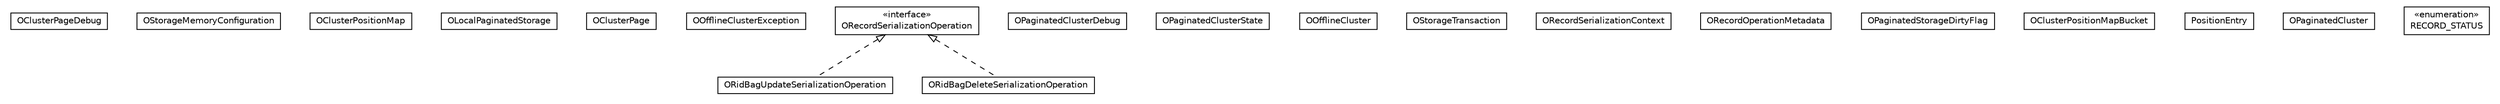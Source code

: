 #!/usr/local/bin/dot
#
# Class diagram 
# Generated by UMLGraph version R5_6-24-gf6e263 (http://www.umlgraph.org/)
#

digraph G {
	edge [fontname="Helvetica",fontsize=10,labelfontname="Helvetica",labelfontsize=10];
	node [fontname="Helvetica",fontsize=10,shape=plaintext];
	nodesep=0.25;
	ranksep=0.5;
	// com.orientechnologies.orient.core.storage.impl.local.paginated.OClusterPageDebug
	c192049 [label=<<table title="com.orientechnologies.orient.core.storage.impl.local.paginated.OClusterPageDebug" border="0" cellborder="1" cellspacing="0" cellpadding="2" port="p" href="./OClusterPageDebug.html">
		<tr><td><table border="0" cellspacing="0" cellpadding="1">
<tr><td align="center" balign="center"> OClusterPageDebug </td></tr>
		</table></td></tr>
		</table>>, URL="./OClusterPageDebug.html", fontname="Helvetica", fontcolor="black", fontsize=10.0];
	// com.orientechnologies.orient.core.storage.impl.local.paginated.OStorageMemoryConfiguration
	c192050 [label=<<table title="com.orientechnologies.orient.core.storage.impl.local.paginated.OStorageMemoryConfiguration" border="0" cellborder="1" cellspacing="0" cellpadding="2" port="p" href="./OStorageMemoryConfiguration.html">
		<tr><td><table border="0" cellspacing="0" cellpadding="1">
<tr><td align="center" balign="center"> OStorageMemoryConfiguration </td></tr>
		</table></td></tr>
		</table>>, URL="./OStorageMemoryConfiguration.html", fontname="Helvetica", fontcolor="black", fontsize=10.0];
	// com.orientechnologies.orient.core.storage.impl.local.paginated.OClusterPositionMap
	c192051 [label=<<table title="com.orientechnologies.orient.core.storage.impl.local.paginated.OClusterPositionMap" border="0" cellborder="1" cellspacing="0" cellpadding="2" port="p" href="./OClusterPositionMap.html">
		<tr><td><table border="0" cellspacing="0" cellpadding="1">
<tr><td align="center" balign="center"> OClusterPositionMap </td></tr>
		</table></td></tr>
		</table>>, URL="./OClusterPositionMap.html", fontname="Helvetica", fontcolor="black", fontsize=10.0];
	// com.orientechnologies.orient.core.storage.impl.local.paginated.OLocalPaginatedStorage
	c192052 [label=<<table title="com.orientechnologies.orient.core.storage.impl.local.paginated.OLocalPaginatedStorage" border="0" cellborder="1" cellspacing="0" cellpadding="2" port="p" href="./OLocalPaginatedStorage.html">
		<tr><td><table border="0" cellspacing="0" cellpadding="1">
<tr><td align="center" balign="center"> OLocalPaginatedStorage </td></tr>
		</table></td></tr>
		</table>>, URL="./OLocalPaginatedStorage.html", fontname="Helvetica", fontcolor="black", fontsize=10.0];
	// com.orientechnologies.orient.core.storage.impl.local.paginated.OClusterPage
	c192053 [label=<<table title="com.orientechnologies.orient.core.storage.impl.local.paginated.OClusterPage" border="0" cellborder="1" cellspacing="0" cellpadding="2" port="p" href="./OClusterPage.html">
		<tr><td><table border="0" cellspacing="0" cellpadding="1">
<tr><td align="center" balign="center"> OClusterPage </td></tr>
		</table></td></tr>
		</table>>, URL="./OClusterPage.html", fontname="Helvetica", fontcolor="black", fontsize=10.0];
	// com.orientechnologies.orient.core.storage.impl.local.paginated.OOfflineClusterException
	c192054 [label=<<table title="com.orientechnologies.orient.core.storage.impl.local.paginated.OOfflineClusterException" border="0" cellborder="1" cellspacing="0" cellpadding="2" port="p" href="./OOfflineClusterException.html">
		<tr><td><table border="0" cellspacing="0" cellpadding="1">
<tr><td align="center" balign="center"> OOfflineClusterException </td></tr>
		</table></td></tr>
		</table>>, URL="./OOfflineClusterException.html", fontname="Helvetica", fontcolor="black", fontsize=10.0];
	// com.orientechnologies.orient.core.storage.impl.local.paginated.ORidBagUpdateSerializationOperation
	c192055 [label=<<table title="com.orientechnologies.orient.core.storage.impl.local.paginated.ORidBagUpdateSerializationOperation" border="0" cellborder="1" cellspacing="0" cellpadding="2" port="p" href="./ORidBagUpdateSerializationOperation.html">
		<tr><td><table border="0" cellspacing="0" cellpadding="1">
<tr><td align="center" balign="center"> ORidBagUpdateSerializationOperation </td></tr>
		</table></td></tr>
		</table>>, URL="./ORidBagUpdateSerializationOperation.html", fontname="Helvetica", fontcolor="black", fontsize=10.0];
	// com.orientechnologies.orient.core.storage.impl.local.paginated.OPaginatedClusterDebug
	c192056 [label=<<table title="com.orientechnologies.orient.core.storage.impl.local.paginated.OPaginatedClusterDebug" border="0" cellborder="1" cellspacing="0" cellpadding="2" port="p" href="./OPaginatedClusterDebug.html">
		<tr><td><table border="0" cellspacing="0" cellpadding="1">
<tr><td align="center" balign="center"> OPaginatedClusterDebug </td></tr>
		</table></td></tr>
		</table>>, URL="./OPaginatedClusterDebug.html", fontname="Helvetica", fontcolor="black", fontsize=10.0];
	// com.orientechnologies.orient.core.storage.impl.local.paginated.OPaginatedClusterState
	c192057 [label=<<table title="com.orientechnologies.orient.core.storage.impl.local.paginated.OPaginatedClusterState" border="0" cellborder="1" cellspacing="0" cellpadding="2" port="p" href="./OPaginatedClusterState.html">
		<tr><td><table border="0" cellspacing="0" cellpadding="1">
<tr><td align="center" balign="center"> OPaginatedClusterState </td></tr>
		</table></td></tr>
		</table>>, URL="./OPaginatedClusterState.html", fontname="Helvetica", fontcolor="black", fontsize=10.0];
	// com.orientechnologies.orient.core.storage.impl.local.paginated.OOfflineCluster
	c192058 [label=<<table title="com.orientechnologies.orient.core.storage.impl.local.paginated.OOfflineCluster" border="0" cellborder="1" cellspacing="0" cellpadding="2" port="p" href="./OOfflineCluster.html">
		<tr><td><table border="0" cellspacing="0" cellpadding="1">
<tr><td align="center" balign="center"> OOfflineCluster </td></tr>
		</table></td></tr>
		</table>>, URL="./OOfflineCluster.html", fontname="Helvetica", fontcolor="black", fontsize=10.0];
	// com.orientechnologies.orient.core.storage.impl.local.paginated.OStorageTransaction
	c192059 [label=<<table title="com.orientechnologies.orient.core.storage.impl.local.paginated.OStorageTransaction" border="0" cellborder="1" cellspacing="0" cellpadding="2" port="p" href="./OStorageTransaction.html">
		<tr><td><table border="0" cellspacing="0" cellpadding="1">
<tr><td align="center" balign="center"> OStorageTransaction </td></tr>
		</table></td></tr>
		</table>>, URL="./OStorageTransaction.html", fontname="Helvetica", fontcolor="black", fontsize=10.0];
	// com.orientechnologies.orient.core.storage.impl.local.paginated.ORecordSerializationOperation
	c192060 [label=<<table title="com.orientechnologies.orient.core.storage.impl.local.paginated.ORecordSerializationOperation" border="0" cellborder="1" cellspacing="0" cellpadding="2" port="p" href="./ORecordSerializationOperation.html">
		<tr><td><table border="0" cellspacing="0" cellpadding="1">
<tr><td align="center" balign="center"> &#171;interface&#187; </td></tr>
<tr><td align="center" balign="center"> ORecordSerializationOperation </td></tr>
		</table></td></tr>
		</table>>, URL="./ORecordSerializationOperation.html", fontname="Helvetica", fontcolor="black", fontsize=10.0];
	// com.orientechnologies.orient.core.storage.impl.local.paginated.ORecordSerializationContext
	c192061 [label=<<table title="com.orientechnologies.orient.core.storage.impl.local.paginated.ORecordSerializationContext" border="0" cellborder="1" cellspacing="0" cellpadding="2" port="p" href="./ORecordSerializationContext.html">
		<tr><td><table border="0" cellspacing="0" cellpadding="1">
<tr><td align="center" balign="center"> ORecordSerializationContext </td></tr>
		</table></td></tr>
		</table>>, URL="./ORecordSerializationContext.html", fontname="Helvetica", fontcolor="black", fontsize=10.0];
	// com.orientechnologies.orient.core.storage.impl.local.paginated.ORidBagDeleteSerializationOperation
	c192062 [label=<<table title="com.orientechnologies.orient.core.storage.impl.local.paginated.ORidBagDeleteSerializationOperation" border="0" cellborder="1" cellspacing="0" cellpadding="2" port="p" href="./ORidBagDeleteSerializationOperation.html">
		<tr><td><table border="0" cellspacing="0" cellpadding="1">
<tr><td align="center" balign="center"> ORidBagDeleteSerializationOperation </td></tr>
		</table></td></tr>
		</table>>, URL="./ORidBagDeleteSerializationOperation.html", fontname="Helvetica", fontcolor="black", fontsize=10.0];
	// com.orientechnologies.orient.core.storage.impl.local.paginated.ORecordOperationMetadata
	c192063 [label=<<table title="com.orientechnologies.orient.core.storage.impl.local.paginated.ORecordOperationMetadata" border="0" cellborder="1" cellspacing="0" cellpadding="2" port="p" href="./ORecordOperationMetadata.html">
		<tr><td><table border="0" cellspacing="0" cellpadding="1">
<tr><td align="center" balign="center"> ORecordOperationMetadata </td></tr>
		</table></td></tr>
		</table>>, URL="./ORecordOperationMetadata.html", fontname="Helvetica", fontcolor="black", fontsize=10.0];
	// com.orientechnologies.orient.core.storage.impl.local.paginated.OPaginatedStorageDirtyFlag
	c192064 [label=<<table title="com.orientechnologies.orient.core.storage.impl.local.paginated.OPaginatedStorageDirtyFlag" border="0" cellborder="1" cellspacing="0" cellpadding="2" port="p" href="./OPaginatedStorageDirtyFlag.html">
		<tr><td><table border="0" cellspacing="0" cellpadding="1">
<tr><td align="center" balign="center"> OPaginatedStorageDirtyFlag </td></tr>
		</table></td></tr>
		</table>>, URL="./OPaginatedStorageDirtyFlag.html", fontname="Helvetica", fontcolor="black", fontsize=10.0];
	// com.orientechnologies.orient.core.storage.impl.local.paginated.OClusterPositionMapBucket
	c192065 [label=<<table title="com.orientechnologies.orient.core.storage.impl.local.paginated.OClusterPositionMapBucket" border="0" cellborder="1" cellspacing="0" cellpadding="2" port="p" href="./OClusterPositionMapBucket.html">
		<tr><td><table border="0" cellspacing="0" cellpadding="1">
<tr><td align="center" balign="center"> OClusterPositionMapBucket </td></tr>
		</table></td></tr>
		</table>>, URL="./OClusterPositionMapBucket.html", fontname="Helvetica", fontcolor="black", fontsize=10.0];
	// com.orientechnologies.orient.core.storage.impl.local.paginated.OClusterPositionMapBucket.PositionEntry
	c192066 [label=<<table title="com.orientechnologies.orient.core.storage.impl.local.paginated.OClusterPositionMapBucket.PositionEntry" border="0" cellborder="1" cellspacing="0" cellpadding="2" port="p" href="./OClusterPositionMapBucket.PositionEntry.html">
		<tr><td><table border="0" cellspacing="0" cellpadding="1">
<tr><td align="center" balign="center"> PositionEntry </td></tr>
		</table></td></tr>
		</table>>, URL="./OClusterPositionMapBucket.PositionEntry.html", fontname="Helvetica", fontcolor="black", fontsize=10.0];
	// com.orientechnologies.orient.core.storage.impl.local.paginated.OPaginatedCluster
	c192067 [label=<<table title="com.orientechnologies.orient.core.storage.impl.local.paginated.OPaginatedCluster" border="0" cellborder="1" cellspacing="0" cellpadding="2" port="p" href="./OPaginatedCluster.html">
		<tr><td><table border="0" cellspacing="0" cellpadding="1">
<tr><td align="center" balign="center"> OPaginatedCluster </td></tr>
		</table></td></tr>
		</table>>, URL="./OPaginatedCluster.html", fontname="Helvetica", fontcolor="black", fontsize=10.0];
	// com.orientechnologies.orient.core.storage.impl.local.paginated.OPaginatedCluster.RECORD_STATUS
	c192068 [label=<<table title="com.orientechnologies.orient.core.storage.impl.local.paginated.OPaginatedCluster.RECORD_STATUS" border="0" cellborder="1" cellspacing="0" cellpadding="2" port="p" href="./OPaginatedCluster.RECORD_STATUS.html">
		<tr><td><table border="0" cellspacing="0" cellpadding="1">
<tr><td align="center" balign="center"> &#171;enumeration&#187; </td></tr>
<tr><td align="center" balign="center"> RECORD_STATUS </td></tr>
		</table></td></tr>
		</table>>, URL="./OPaginatedCluster.RECORD_STATUS.html", fontname="Helvetica", fontcolor="black", fontsize=10.0];
	//com.orientechnologies.orient.core.storage.impl.local.paginated.ORidBagUpdateSerializationOperation implements com.orientechnologies.orient.core.storage.impl.local.paginated.ORecordSerializationOperation
	c192060:p -> c192055:p [dir=back,arrowtail=empty,style=dashed];
	//com.orientechnologies.orient.core.storage.impl.local.paginated.ORidBagDeleteSerializationOperation implements com.orientechnologies.orient.core.storage.impl.local.paginated.ORecordSerializationOperation
	c192060:p -> c192062:p [dir=back,arrowtail=empty,style=dashed];
}

